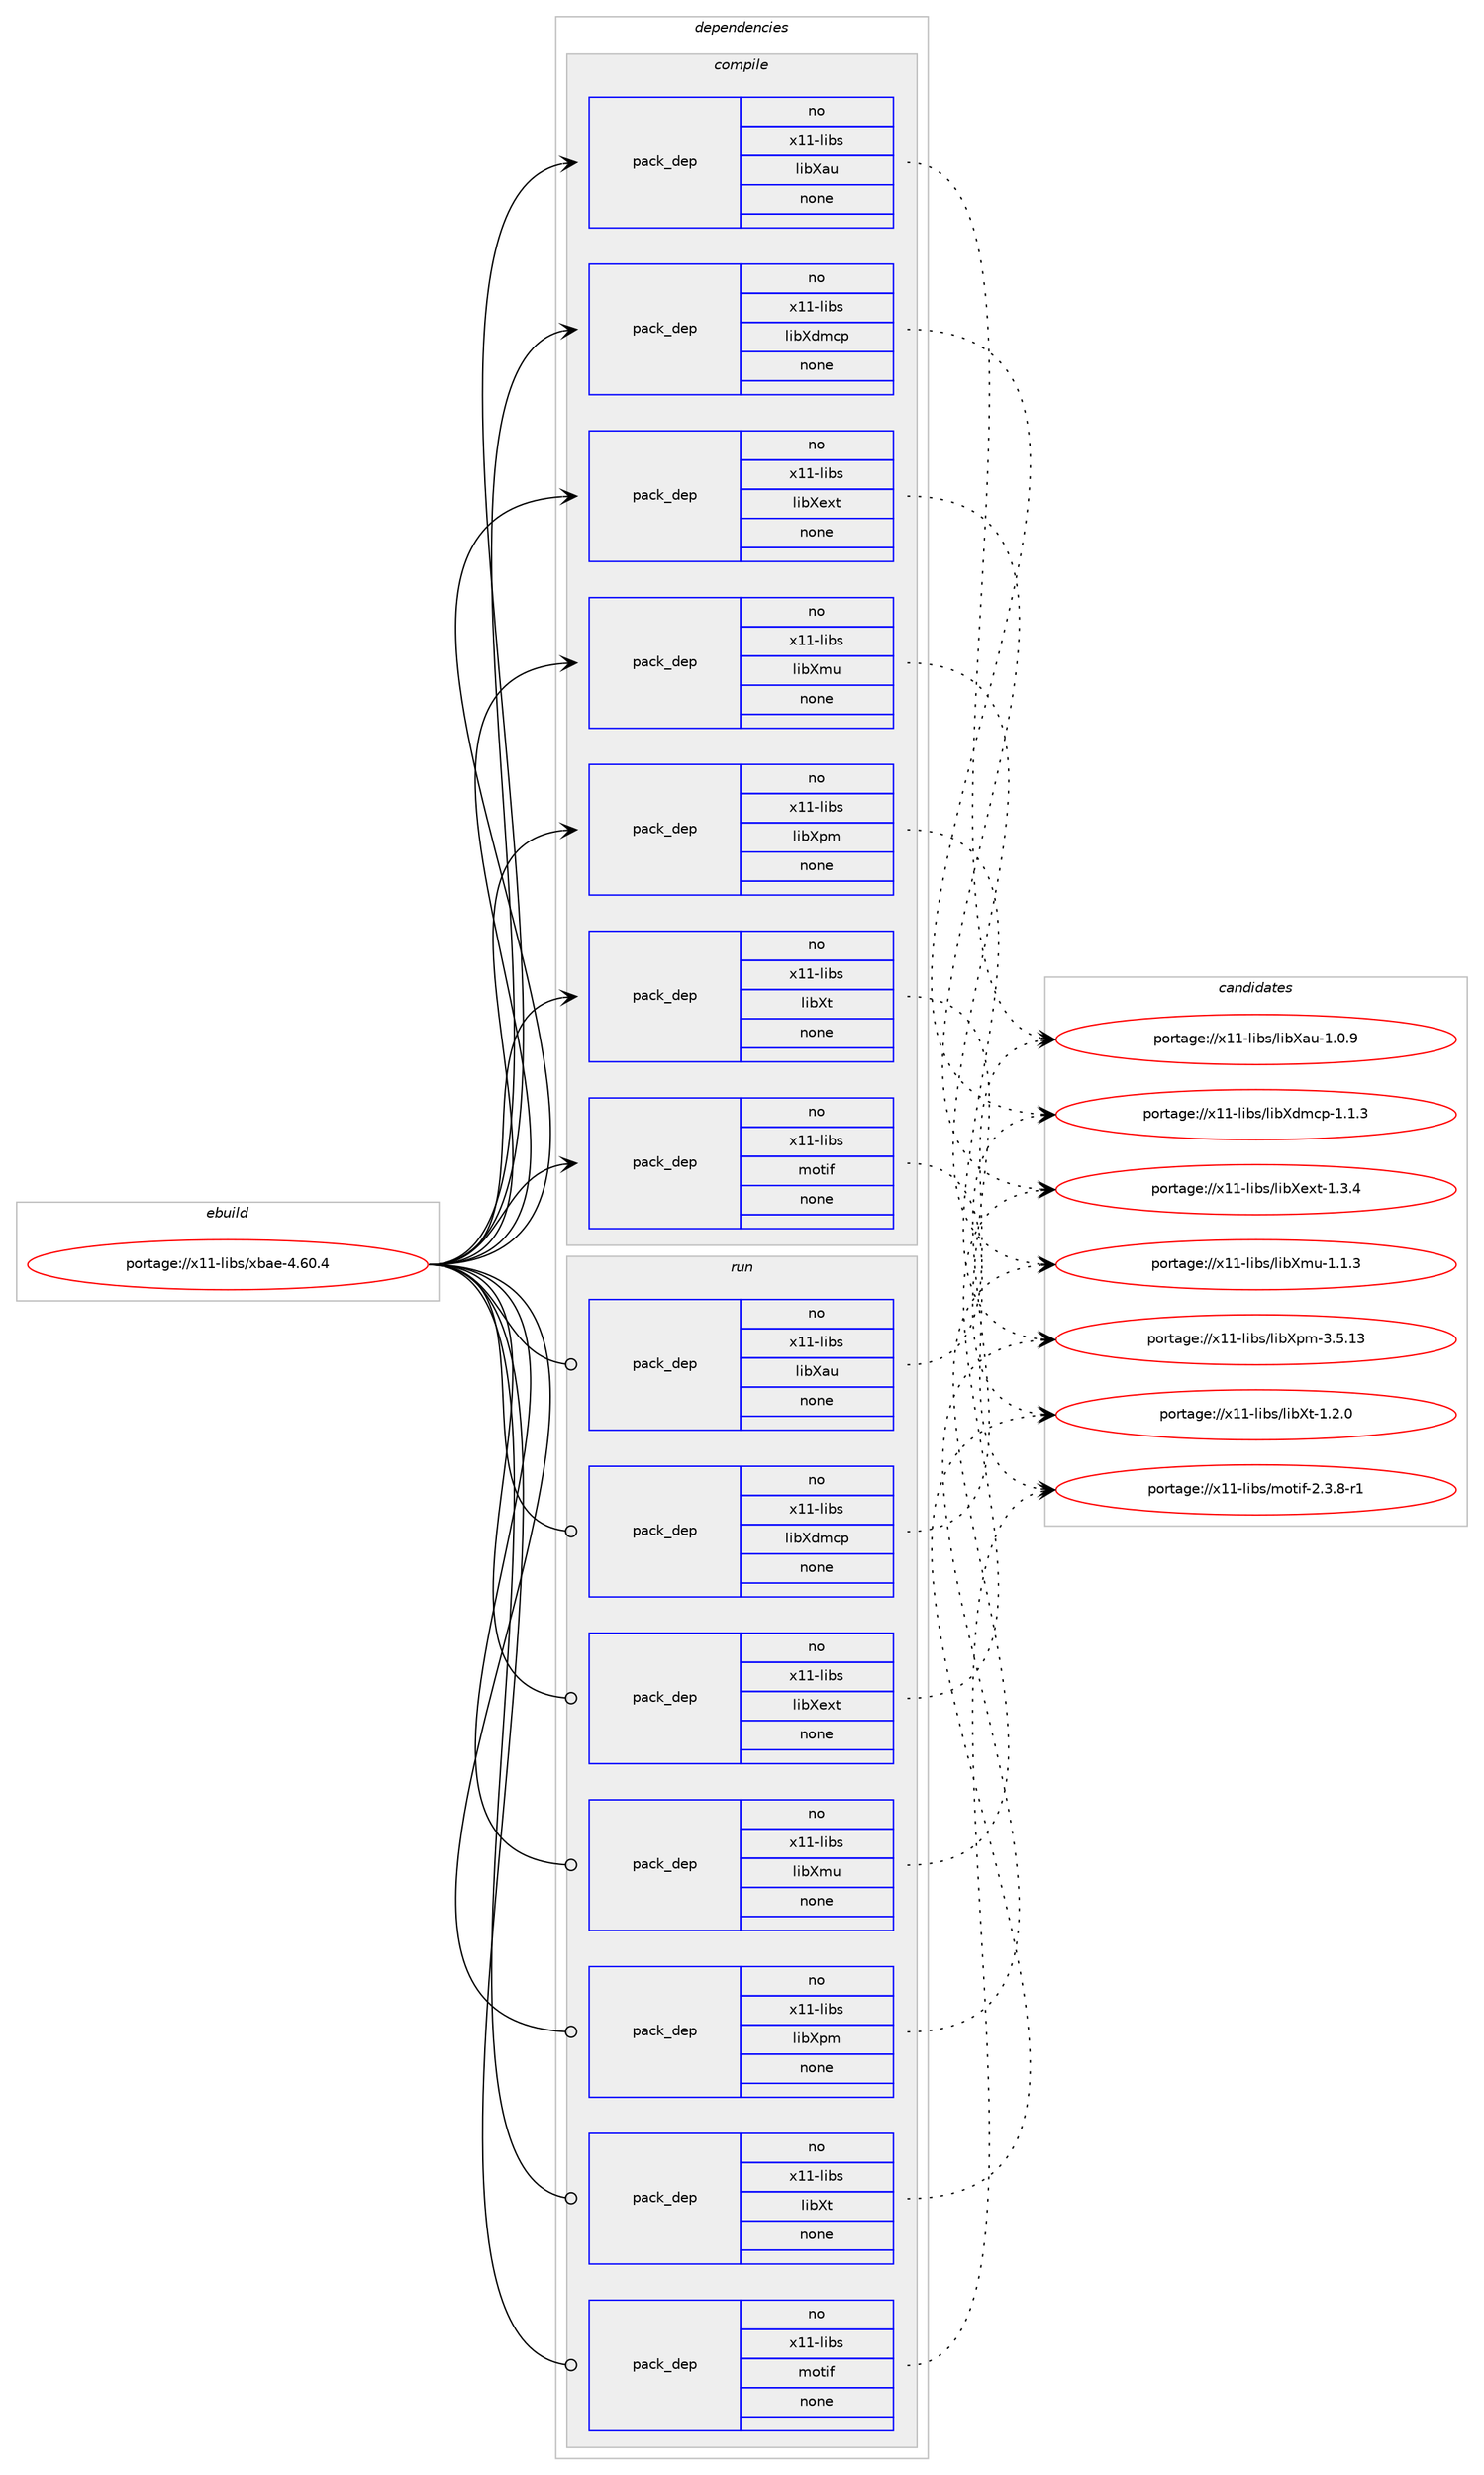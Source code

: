 digraph prolog {

# *************
# Graph options
# *************

newrank=true;
concentrate=true;
compound=true;
graph [rankdir=LR,fontname=Helvetica,fontsize=10,ranksep=1.5];#, ranksep=2.5, nodesep=0.2];
edge  [arrowhead=vee];
node  [fontname=Helvetica,fontsize=10];

# **********
# The ebuild
# **********

subgraph cluster_leftcol {
color=gray;
rank=same;
label=<<i>ebuild</i>>;
id [label="portage://x11-libs/xbae-4.60.4", color=red, width=4, href="../x11-libs/xbae-4.60.4.svg"];
}

# ****************
# The dependencies
# ****************

subgraph cluster_midcol {
color=gray;
label=<<i>dependencies</i>>;
subgraph cluster_compile {
fillcolor="#eeeeee";
style=filled;
label=<<i>compile</i>>;
subgraph pack4184 {
dependency4683 [label=<<TABLE BORDER="0" CELLBORDER="1" CELLSPACING="0" CELLPADDING="4" WIDTH="220"><TR><TD ROWSPAN="6" CELLPADDING="30">pack_dep</TD></TR><TR><TD WIDTH="110">no</TD></TR><TR><TD>x11-libs</TD></TR><TR><TD>libXau</TD></TR><TR><TD>none</TD></TR><TR><TD></TD></TR></TABLE>>, shape=none, color=blue];
}
id:e -> dependency4683:w [weight=20,style="solid",arrowhead="vee"];
subgraph pack4185 {
dependency4684 [label=<<TABLE BORDER="0" CELLBORDER="1" CELLSPACING="0" CELLPADDING="4" WIDTH="220"><TR><TD ROWSPAN="6" CELLPADDING="30">pack_dep</TD></TR><TR><TD WIDTH="110">no</TD></TR><TR><TD>x11-libs</TD></TR><TR><TD>libXdmcp</TD></TR><TR><TD>none</TD></TR><TR><TD></TD></TR></TABLE>>, shape=none, color=blue];
}
id:e -> dependency4684:w [weight=20,style="solid",arrowhead="vee"];
subgraph pack4186 {
dependency4685 [label=<<TABLE BORDER="0" CELLBORDER="1" CELLSPACING="0" CELLPADDING="4" WIDTH="220"><TR><TD ROWSPAN="6" CELLPADDING="30">pack_dep</TD></TR><TR><TD WIDTH="110">no</TD></TR><TR><TD>x11-libs</TD></TR><TR><TD>libXext</TD></TR><TR><TD>none</TD></TR><TR><TD></TD></TR></TABLE>>, shape=none, color=blue];
}
id:e -> dependency4685:w [weight=20,style="solid",arrowhead="vee"];
subgraph pack4187 {
dependency4686 [label=<<TABLE BORDER="0" CELLBORDER="1" CELLSPACING="0" CELLPADDING="4" WIDTH="220"><TR><TD ROWSPAN="6" CELLPADDING="30">pack_dep</TD></TR><TR><TD WIDTH="110">no</TD></TR><TR><TD>x11-libs</TD></TR><TR><TD>libXmu</TD></TR><TR><TD>none</TD></TR><TR><TD></TD></TR></TABLE>>, shape=none, color=blue];
}
id:e -> dependency4686:w [weight=20,style="solid",arrowhead="vee"];
subgraph pack4188 {
dependency4687 [label=<<TABLE BORDER="0" CELLBORDER="1" CELLSPACING="0" CELLPADDING="4" WIDTH="220"><TR><TD ROWSPAN="6" CELLPADDING="30">pack_dep</TD></TR><TR><TD WIDTH="110">no</TD></TR><TR><TD>x11-libs</TD></TR><TR><TD>libXpm</TD></TR><TR><TD>none</TD></TR><TR><TD></TD></TR></TABLE>>, shape=none, color=blue];
}
id:e -> dependency4687:w [weight=20,style="solid",arrowhead="vee"];
subgraph pack4189 {
dependency4688 [label=<<TABLE BORDER="0" CELLBORDER="1" CELLSPACING="0" CELLPADDING="4" WIDTH="220"><TR><TD ROWSPAN="6" CELLPADDING="30">pack_dep</TD></TR><TR><TD WIDTH="110">no</TD></TR><TR><TD>x11-libs</TD></TR><TR><TD>libXt</TD></TR><TR><TD>none</TD></TR><TR><TD></TD></TR></TABLE>>, shape=none, color=blue];
}
id:e -> dependency4688:w [weight=20,style="solid",arrowhead="vee"];
subgraph pack4190 {
dependency4689 [label=<<TABLE BORDER="0" CELLBORDER="1" CELLSPACING="0" CELLPADDING="4" WIDTH="220"><TR><TD ROWSPAN="6" CELLPADDING="30">pack_dep</TD></TR><TR><TD WIDTH="110">no</TD></TR><TR><TD>x11-libs</TD></TR><TR><TD>motif</TD></TR><TR><TD>none</TD></TR><TR><TD></TD></TR></TABLE>>, shape=none, color=blue];
}
id:e -> dependency4689:w [weight=20,style="solid",arrowhead="vee"];
}
subgraph cluster_compileandrun {
fillcolor="#eeeeee";
style=filled;
label=<<i>compile and run</i>>;
}
subgraph cluster_run {
fillcolor="#eeeeee";
style=filled;
label=<<i>run</i>>;
subgraph pack4191 {
dependency4690 [label=<<TABLE BORDER="0" CELLBORDER="1" CELLSPACING="0" CELLPADDING="4" WIDTH="220"><TR><TD ROWSPAN="6" CELLPADDING="30">pack_dep</TD></TR><TR><TD WIDTH="110">no</TD></TR><TR><TD>x11-libs</TD></TR><TR><TD>libXau</TD></TR><TR><TD>none</TD></TR><TR><TD></TD></TR></TABLE>>, shape=none, color=blue];
}
id:e -> dependency4690:w [weight=20,style="solid",arrowhead="odot"];
subgraph pack4192 {
dependency4691 [label=<<TABLE BORDER="0" CELLBORDER="1" CELLSPACING="0" CELLPADDING="4" WIDTH="220"><TR><TD ROWSPAN="6" CELLPADDING="30">pack_dep</TD></TR><TR><TD WIDTH="110">no</TD></TR><TR><TD>x11-libs</TD></TR><TR><TD>libXdmcp</TD></TR><TR><TD>none</TD></TR><TR><TD></TD></TR></TABLE>>, shape=none, color=blue];
}
id:e -> dependency4691:w [weight=20,style="solid",arrowhead="odot"];
subgraph pack4193 {
dependency4692 [label=<<TABLE BORDER="0" CELLBORDER="1" CELLSPACING="0" CELLPADDING="4" WIDTH="220"><TR><TD ROWSPAN="6" CELLPADDING="30">pack_dep</TD></TR><TR><TD WIDTH="110">no</TD></TR><TR><TD>x11-libs</TD></TR><TR><TD>libXext</TD></TR><TR><TD>none</TD></TR><TR><TD></TD></TR></TABLE>>, shape=none, color=blue];
}
id:e -> dependency4692:w [weight=20,style="solid",arrowhead="odot"];
subgraph pack4194 {
dependency4693 [label=<<TABLE BORDER="0" CELLBORDER="1" CELLSPACING="0" CELLPADDING="4" WIDTH="220"><TR><TD ROWSPAN="6" CELLPADDING="30">pack_dep</TD></TR><TR><TD WIDTH="110">no</TD></TR><TR><TD>x11-libs</TD></TR><TR><TD>libXmu</TD></TR><TR><TD>none</TD></TR><TR><TD></TD></TR></TABLE>>, shape=none, color=blue];
}
id:e -> dependency4693:w [weight=20,style="solid",arrowhead="odot"];
subgraph pack4195 {
dependency4694 [label=<<TABLE BORDER="0" CELLBORDER="1" CELLSPACING="0" CELLPADDING="4" WIDTH="220"><TR><TD ROWSPAN="6" CELLPADDING="30">pack_dep</TD></TR><TR><TD WIDTH="110">no</TD></TR><TR><TD>x11-libs</TD></TR><TR><TD>libXpm</TD></TR><TR><TD>none</TD></TR><TR><TD></TD></TR></TABLE>>, shape=none, color=blue];
}
id:e -> dependency4694:w [weight=20,style="solid",arrowhead="odot"];
subgraph pack4196 {
dependency4695 [label=<<TABLE BORDER="0" CELLBORDER="1" CELLSPACING="0" CELLPADDING="4" WIDTH="220"><TR><TD ROWSPAN="6" CELLPADDING="30">pack_dep</TD></TR><TR><TD WIDTH="110">no</TD></TR><TR><TD>x11-libs</TD></TR><TR><TD>libXt</TD></TR><TR><TD>none</TD></TR><TR><TD></TD></TR></TABLE>>, shape=none, color=blue];
}
id:e -> dependency4695:w [weight=20,style="solid",arrowhead="odot"];
subgraph pack4197 {
dependency4696 [label=<<TABLE BORDER="0" CELLBORDER="1" CELLSPACING="0" CELLPADDING="4" WIDTH="220"><TR><TD ROWSPAN="6" CELLPADDING="30">pack_dep</TD></TR><TR><TD WIDTH="110">no</TD></TR><TR><TD>x11-libs</TD></TR><TR><TD>motif</TD></TR><TR><TD>none</TD></TR><TR><TD></TD></TR></TABLE>>, shape=none, color=blue];
}
id:e -> dependency4696:w [weight=20,style="solid",arrowhead="odot"];
}
}

# **************
# The candidates
# **************

subgraph cluster_choices {
rank=same;
color=gray;
label=<<i>candidates</i>>;

subgraph choice4184 {
color=black;
nodesep=1;
choice1204949451081059811547108105988897117454946484657 [label="portage://x11-libs/libXau-1.0.9", color=red, width=4,href="../x11-libs/libXau-1.0.9.svg"];
dependency4683:e -> choice1204949451081059811547108105988897117454946484657:w [style=dotted,weight="100"];
}
subgraph choice4185 {
color=black;
nodesep=1;
choice1204949451081059811547108105988810010999112454946494651 [label="portage://x11-libs/libXdmcp-1.1.3", color=red, width=4,href="../x11-libs/libXdmcp-1.1.3.svg"];
dependency4684:e -> choice1204949451081059811547108105988810010999112454946494651:w [style=dotted,weight="100"];
}
subgraph choice4186 {
color=black;
nodesep=1;
choice12049494510810598115471081059888101120116454946514652 [label="portage://x11-libs/libXext-1.3.4", color=red, width=4,href="../x11-libs/libXext-1.3.4.svg"];
dependency4685:e -> choice12049494510810598115471081059888101120116454946514652:w [style=dotted,weight="100"];
}
subgraph choice4187 {
color=black;
nodesep=1;
choice12049494510810598115471081059888109117454946494651 [label="portage://x11-libs/libXmu-1.1.3", color=red, width=4,href="../x11-libs/libXmu-1.1.3.svg"];
dependency4686:e -> choice12049494510810598115471081059888109117454946494651:w [style=dotted,weight="100"];
}
subgraph choice4188 {
color=black;
nodesep=1;
choice1204949451081059811547108105988811210945514653464951 [label="portage://x11-libs/libXpm-3.5.13", color=red, width=4,href="../x11-libs/libXpm-3.5.13.svg"];
dependency4687:e -> choice1204949451081059811547108105988811210945514653464951:w [style=dotted,weight="100"];
}
subgraph choice4189 {
color=black;
nodesep=1;
choice12049494510810598115471081059888116454946504648 [label="portage://x11-libs/libXt-1.2.0", color=red, width=4,href="../x11-libs/libXt-1.2.0.svg"];
dependency4688:e -> choice12049494510810598115471081059888116454946504648:w [style=dotted,weight="100"];
}
subgraph choice4190 {
color=black;
nodesep=1;
choice12049494510810598115471091111161051024550465146564511449 [label="portage://x11-libs/motif-2.3.8-r1", color=red, width=4,href="../x11-libs/motif-2.3.8-r1.svg"];
dependency4689:e -> choice12049494510810598115471091111161051024550465146564511449:w [style=dotted,weight="100"];
}
subgraph choice4191 {
color=black;
nodesep=1;
choice1204949451081059811547108105988897117454946484657 [label="portage://x11-libs/libXau-1.0.9", color=red, width=4,href="../x11-libs/libXau-1.0.9.svg"];
dependency4690:e -> choice1204949451081059811547108105988897117454946484657:w [style=dotted,weight="100"];
}
subgraph choice4192 {
color=black;
nodesep=1;
choice1204949451081059811547108105988810010999112454946494651 [label="portage://x11-libs/libXdmcp-1.1.3", color=red, width=4,href="../x11-libs/libXdmcp-1.1.3.svg"];
dependency4691:e -> choice1204949451081059811547108105988810010999112454946494651:w [style=dotted,weight="100"];
}
subgraph choice4193 {
color=black;
nodesep=1;
choice12049494510810598115471081059888101120116454946514652 [label="portage://x11-libs/libXext-1.3.4", color=red, width=4,href="../x11-libs/libXext-1.3.4.svg"];
dependency4692:e -> choice12049494510810598115471081059888101120116454946514652:w [style=dotted,weight="100"];
}
subgraph choice4194 {
color=black;
nodesep=1;
choice12049494510810598115471081059888109117454946494651 [label="portage://x11-libs/libXmu-1.1.3", color=red, width=4,href="../x11-libs/libXmu-1.1.3.svg"];
dependency4693:e -> choice12049494510810598115471081059888109117454946494651:w [style=dotted,weight="100"];
}
subgraph choice4195 {
color=black;
nodesep=1;
choice1204949451081059811547108105988811210945514653464951 [label="portage://x11-libs/libXpm-3.5.13", color=red, width=4,href="../x11-libs/libXpm-3.5.13.svg"];
dependency4694:e -> choice1204949451081059811547108105988811210945514653464951:w [style=dotted,weight="100"];
}
subgraph choice4196 {
color=black;
nodesep=1;
choice12049494510810598115471081059888116454946504648 [label="portage://x11-libs/libXt-1.2.0", color=red, width=4,href="../x11-libs/libXt-1.2.0.svg"];
dependency4695:e -> choice12049494510810598115471081059888116454946504648:w [style=dotted,weight="100"];
}
subgraph choice4197 {
color=black;
nodesep=1;
choice12049494510810598115471091111161051024550465146564511449 [label="portage://x11-libs/motif-2.3.8-r1", color=red, width=4,href="../x11-libs/motif-2.3.8-r1.svg"];
dependency4696:e -> choice12049494510810598115471091111161051024550465146564511449:w [style=dotted,weight="100"];
}
}

}
